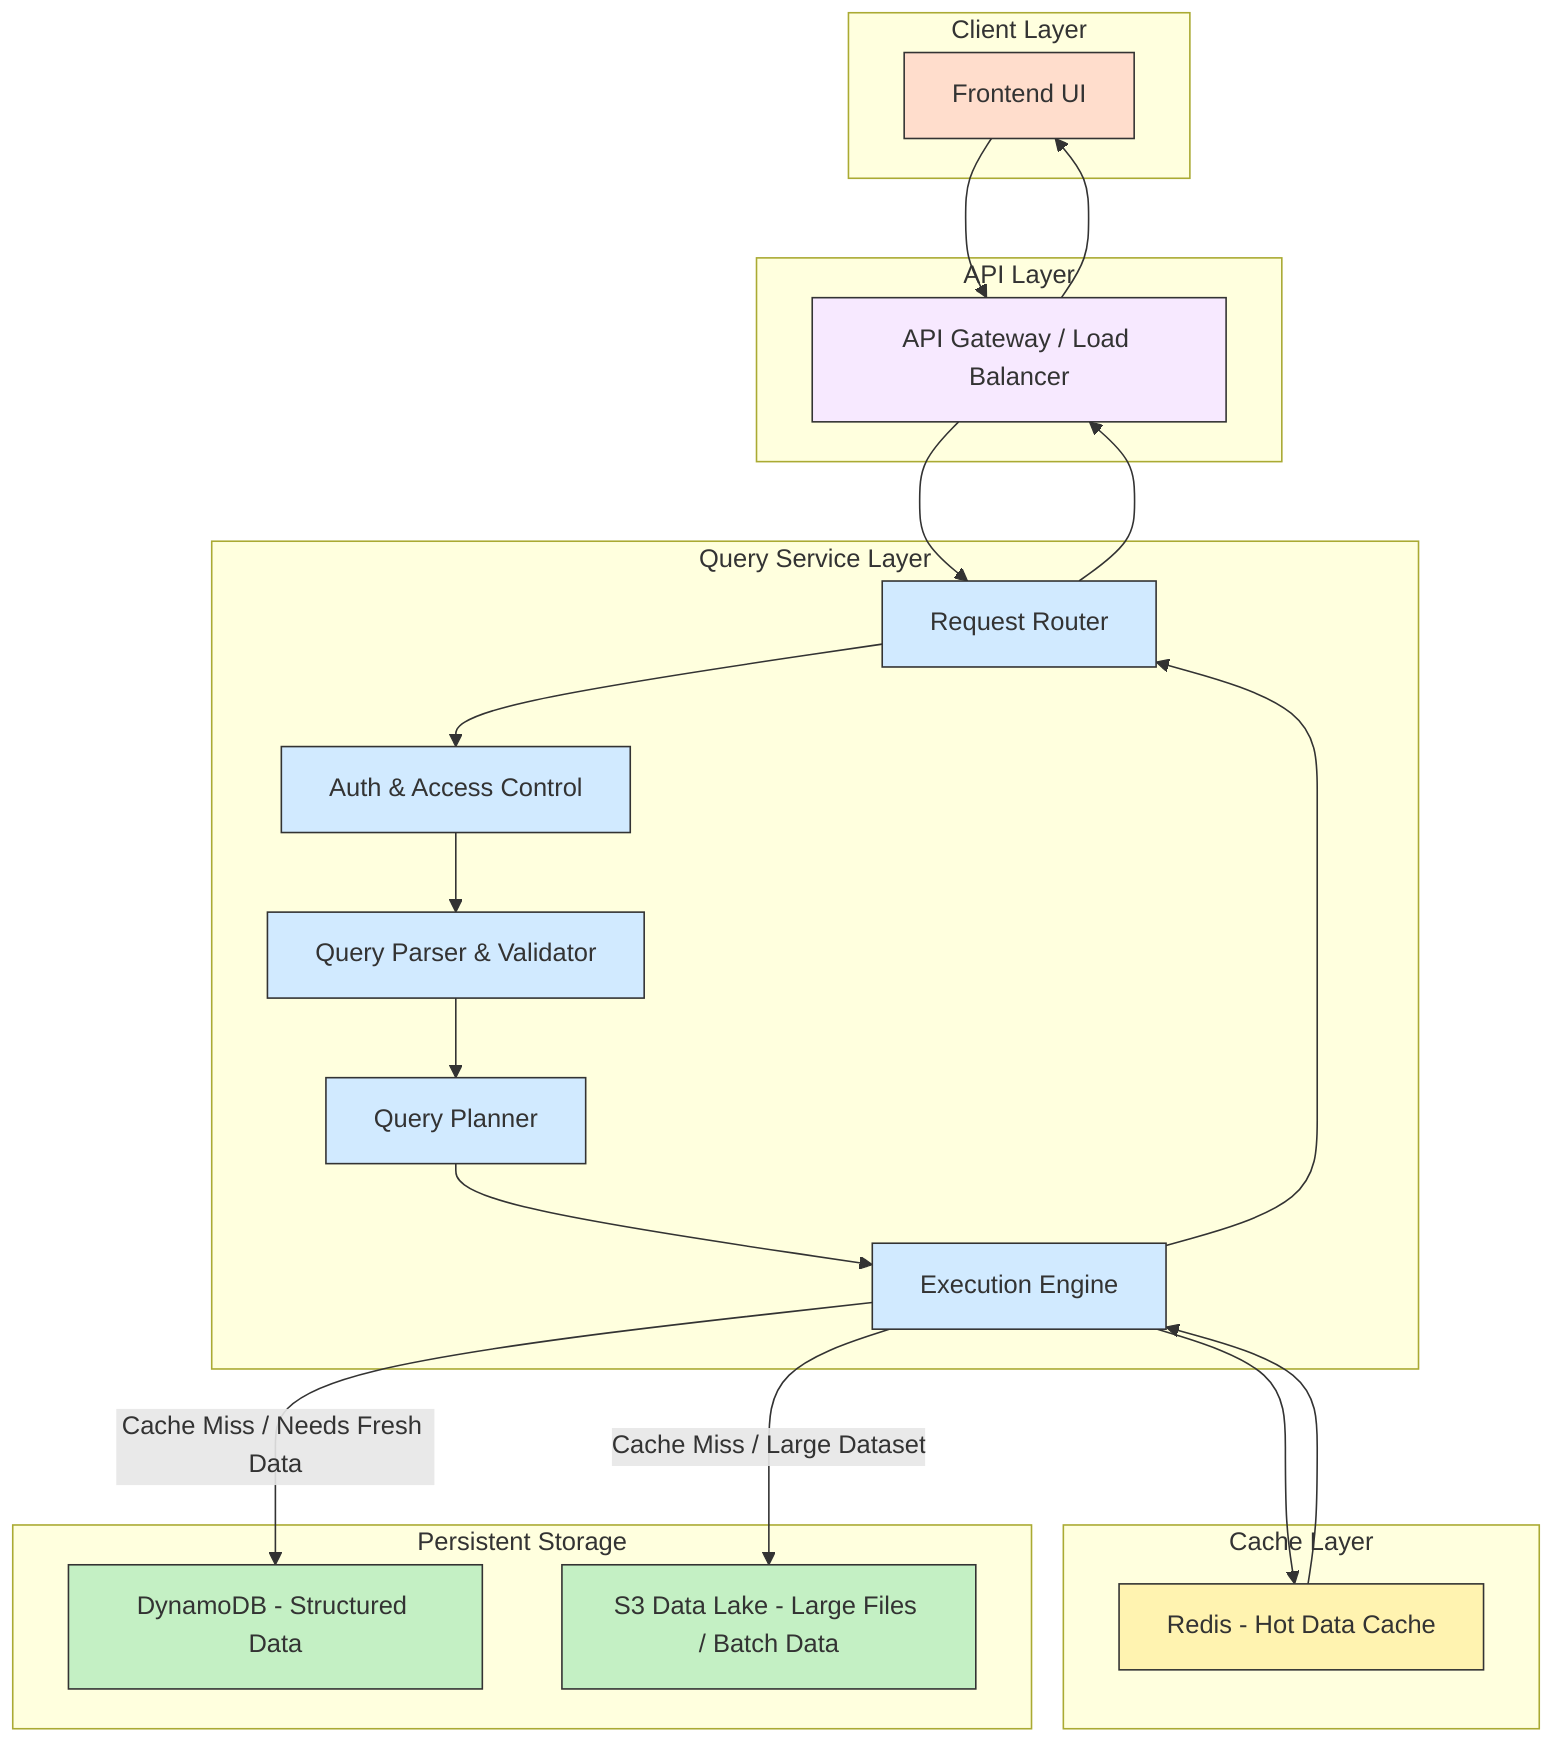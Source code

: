 flowchart TB
    %% Client Layer
    subgraph Client[Client Layer]
        UI["Frontend UI"]
    end

    %% API Layer
    subgraph APILayer[API Layer]
        API["API Gateway / Load Balancer"]
    end

    %% Query Service Layer
    subgraph QSL[Query Service Layer]
        Router["Request Router"]
        Auth["Auth & Access Control"]
        Parser["Query Parser & Validator"]
        Planner["Query Planner"]
        Executor["Execution Engine"]
    end

    %% Cache Layer
    subgraph Cache[Cache Layer]
        CACHE["Redis - Hot Data Cache"]
    end

    %% Persistent Storage Layer
    subgraph Storage[Persistent Storage]
        DB1["DynamoDB - Structured Data"]
        S3["S3 Data Lake - Large Files / Batch Data"]
    end

    %% Data Flow
    UI --> API
    API --> Router
    Router --> Auth
    Auth --> Parser
    Parser --> Planner
    Planner --> Executor

    Executor --> CACHE
    CACHE --> Executor

    Executor -->|Cache Miss / Needs Fresh Data| DB1
    Executor -->|Cache Miss / Large Dataset| S3

    %% Return path
    Executor --> Router
    Router --> API
    API --> UI

    %% Styles
    classDef client fill:#ffddcc,stroke:#333,stroke-width:1px;
    classDef api fill:#f7e9ff,stroke:#333,stroke-width:1px;
    classDef qs fill:#d1eaff,stroke:#333,stroke-width:1px;
    classDef cache fill:#fff3b0,stroke:#333,stroke-width:1px;
    classDef db fill:#c4f0c4,stroke:#333,stroke-width:1px;

    class UI client;
    class API api;
    class Router,Auth,Parser,Planner,Executor qs;
    class CACHE cache;
    class DB1,S3 db;